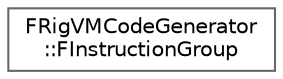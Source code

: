 digraph "Graphical Class Hierarchy"
{
 // INTERACTIVE_SVG=YES
 // LATEX_PDF_SIZE
  bgcolor="transparent";
  edge [fontname=Helvetica,fontsize=10,labelfontname=Helvetica,labelfontsize=10];
  node [fontname=Helvetica,fontsize=10,shape=box,height=0.2,width=0.4];
  rankdir="LR";
  Node0 [id="Node000000",label="FRigVMCodeGenerator\l::FInstructionGroup",height=0.2,width=0.4,color="grey40", fillcolor="white", style="filled",URL="$d9/d0b/structFRigVMCodeGenerator_1_1FInstructionGroup.html",tooltip=" "];
}
